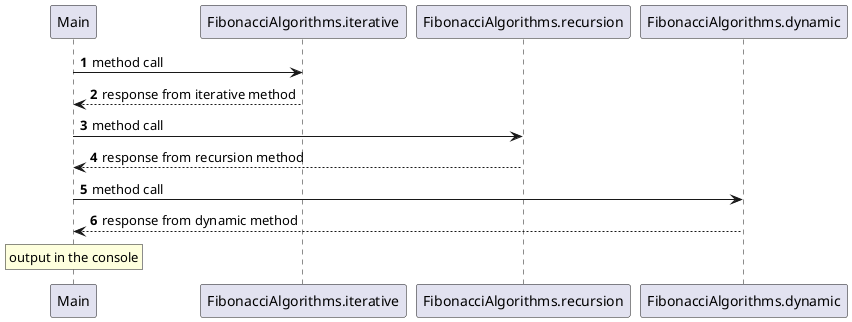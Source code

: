 @startuml
'https://plantuml.com/sequence-diagram

autonumber

Main -> FibonacciAlgorithms.iterative: method call
Main <-- FibonacciAlgorithms.iterative: response from iterative method

Main -> FibonacciAlgorithms.recursion: method call
Main <-- FibonacciAlgorithms.recursion: response from recursion method

Main -> FibonacciAlgorithms.dynamic: method call
Main <-- FibonacciAlgorithms.dynamic: response from dynamic method



rnote over Main
output in the console
endhnote
@enduml
